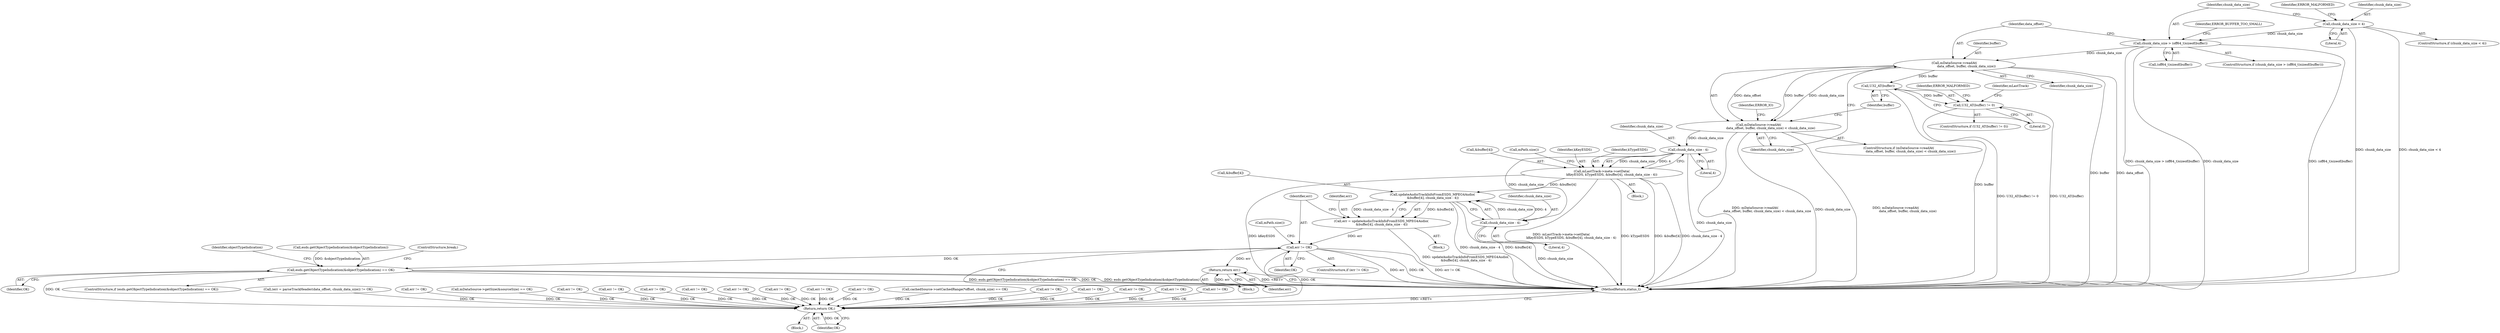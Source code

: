 digraph "0_Android_f81038006b4c59a5a148dcad887371206033c28f_2@API" {
"1002275" [label="(Call,mDataSource->readAt(\n                        data_offset, buffer, chunk_data_size))"];
"1002264" [label="(Call,chunk_data_size > (off64_t)sizeof(buffer))"];
"1002256" [label="(Call,chunk_data_size < 4)"];
"1002274" [label="(Call,mDataSource->readAt(\n                        data_offset, buffer, chunk_data_size) < chunk_data_size)"];
"1002304" [label="(Call,chunk_data_size - 4)"];
"1002297" [label="(Call,mLastTrack->meta->setData(\n                    kKeyESDS, kTypeESDS, &buffer[4], chunk_data_size - 4))"];
"1002327" [label="(Call,updateAudioTrackInfoFromESDS_MPEG4Audio(\n &buffer[4], chunk_data_size - 4))"];
"1002325" [label="(Call,err = updateAudioTrackInfoFromESDS_MPEG4Audio(\n &buffer[4], chunk_data_size - 4))"];
"1002336" [label="(Call,err != OK)"];
"1002340" [label="(Return,return err;)"];
"1002362" [label="(Call,esds.getObjectTypeIndication(&objectTypeIndication) == OK)"];
"1003287" [label="(Return,return OK;)"];
"1002332" [label="(Call,chunk_data_size - 4)"];
"1002285" [label="(Call,U32_AT(buffer))"];
"1002284" [label="(Call,U32_AT(buffer) != 0)"];
"1002283" [label="(ControlStructure,if (U32_AT(buffer) != 0))"];
"1002287" [label="(Literal,0)"];
"1001046" [label="(Call,(err = parseTrackHeader(data_offset, chunk_data_size)) != OK)"];
"1000526" [label="(Call,err != OK)"];
"1002284" [label="(Call,U32_AT(buffer) != 0)"];
"1002255" [label="(ControlStructure,if (chunk_data_size < 4))"];
"1000194" [label="(Call,mDataSource->getSize(&sourceSize) == OK)"];
"1002328" [label="(Call,&buffer[4])"];
"1002286" [label="(Identifier,buffer)"];
"1002290" [label="(Identifier,ERROR_MALFORMED)"];
"1002258" [label="(Literal,4)"];
"1003289" [label="(MethodReturn,status_t)"];
"1002297" [label="(Call,mLastTrack->meta->setData(\n                    kKeyESDS, kTypeESDS, &buffer[4], chunk_data_size - 4))"];
"1001698" [label="(Call,err != OK)"];
"1002265" [label="(Identifier,chunk_data_size)"];
"1002273" [label="(ControlStructure,if (mDataSource->readAt(\n                        data_offset, buffer, chunk_data_size) < chunk_data_size))"];
"1002325" [label="(Call,err = updateAudioTrackInfoFromESDS_MPEG4Audio(\n &buffer[4], chunk_data_size - 4))"];
"1002193" [label="(Call,err != OK)"];
"1002337" [label="(Identifier,err)"];
"1001909" [label="(Call,err != OK)"];
"1002277" [label="(Identifier,buffer)"];
"1002275" [label="(Call,mDataSource->readAt(\n                        data_offset, buffer, chunk_data_size))"];
"1002279" [label="(Identifier,chunk_data_size)"];
"1002261" [label="(Identifier,ERROR_MALFORMED)"];
"1002625" [label="(Call,err != OK)"];
"1002334" [label="(Literal,4)"];
"1002298" [label="(Identifier,kKeyESDS)"];
"1002333" [label="(Identifier,chunk_data_size)"];
"1001838" [label="(Call,err != OK)"];
"1002299" [label="(Identifier,kTypeESDS)"];
"1002341" [label="(Identifier,err)"];
"1002339" [label="(Block,)"];
"1002257" [label="(Identifier,chunk_data_size)"];
"1002338" [label="(Identifier,OK)"];
"1002266" [label="(Call,(off64_t)sizeof(buffer))"];
"1002326" [label="(Identifier,err)"];
"1002293" [label="(Identifier,mLastTrack)"];
"1002306" [label="(Literal,4)"];
"1000611" [label="(Call,err != OK)"];
"1003287" [label="(Return,return OK;)"];
"1002285" [label="(Call,U32_AT(buffer))"];
"1000107" [label="(Block,)"];
"1002300" [label="(Call,&buffer[4])"];
"1002256" [label="(Call,chunk_data_size < 4)"];
"1002380" [label="(ControlStructure,break;)"];
"1002278" [label="(Identifier,chunk_data_size)"];
"1002362" [label="(Call,esds.getObjectTypeIndication(&objectTypeIndication) == OK)"];
"1002272" [label="(Identifier,ERROR_BUFFER_TOO_SMALL)"];
"1002340" [label="(Return,return err;)"];
"1003228" [label="(Call,err != OK)"];
"1002363" [label="(Call,esds.getObjectTypeIndication(&objectTypeIndication))"];
"1002304" [label="(Call,chunk_data_size - 4)"];
"1002250" [label="(Block,)"];
"1002361" [label="(ControlStructure,if (esds.getObjectTypeIndication(&objectTypeIndication) == OK))"];
"1002366" [label="(Identifier,OK)"];
"1002162" [label="(Call,err != OK)"];
"1000421" [label="(Call,cachedSource->setCachedRange(*offset, chunk_size) == OK)"];
"1002274" [label="(Call,mDataSource->readAt(\n                        data_offset, buffer, chunk_data_size) < chunk_data_size)"];
"1002310" [label="(Call,mPath.size())"];
"1003288" [label="(Identifier,OK)"];
"1001954" [label="(Call,err != OK)"];
"1002131" [label="(Call,err != OK)"];
"1001878" [label="(Call,err != OK)"];
"1002264" [label="(Call,chunk_data_size > (off64_t)sizeof(buffer))"];
"1002332" [label="(Call,chunk_data_size - 4)"];
"1002323" [label="(Block,)"];
"1001557" [label="(Call,err != OK)"];
"1002335" [label="(ControlStructure,if (err != OK))"];
"1002282" [label="(Identifier,ERROR_IO)"];
"1002305" [label="(Identifier,chunk_data_size)"];
"1002345" [label="(Call,mPath.size())"];
"1002263" [label="(ControlStructure,if (chunk_data_size > (off64_t)sizeof(buffer)))"];
"1002590" [label="(Call,err != OK)"];
"1002371" [label="(Identifier,objectTypeIndication)"];
"1002327" [label="(Call,updateAudioTrackInfoFromESDS_MPEG4Audio(\n &buffer[4], chunk_data_size - 4))"];
"1002336" [label="(Call,err != OK)"];
"1002276" [label="(Identifier,data_offset)"];
"1002275" -> "1002274"  [label="AST: "];
"1002275" -> "1002278"  [label="CFG: "];
"1002276" -> "1002275"  [label="AST: "];
"1002277" -> "1002275"  [label="AST: "];
"1002278" -> "1002275"  [label="AST: "];
"1002279" -> "1002275"  [label="CFG: "];
"1002275" -> "1003289"  [label="DDG: buffer"];
"1002275" -> "1003289"  [label="DDG: data_offset"];
"1002275" -> "1002274"  [label="DDG: data_offset"];
"1002275" -> "1002274"  [label="DDG: buffer"];
"1002275" -> "1002274"  [label="DDG: chunk_data_size"];
"1002264" -> "1002275"  [label="DDG: chunk_data_size"];
"1002275" -> "1002285"  [label="DDG: buffer"];
"1002264" -> "1002263"  [label="AST: "];
"1002264" -> "1002266"  [label="CFG: "];
"1002265" -> "1002264"  [label="AST: "];
"1002266" -> "1002264"  [label="AST: "];
"1002272" -> "1002264"  [label="CFG: "];
"1002276" -> "1002264"  [label="CFG: "];
"1002264" -> "1003289"  [label="DDG: chunk_data_size > (off64_t)sizeof(buffer)"];
"1002264" -> "1003289"  [label="DDG: chunk_data_size"];
"1002264" -> "1003289"  [label="DDG: (off64_t)sizeof(buffer)"];
"1002256" -> "1002264"  [label="DDG: chunk_data_size"];
"1002256" -> "1002255"  [label="AST: "];
"1002256" -> "1002258"  [label="CFG: "];
"1002257" -> "1002256"  [label="AST: "];
"1002258" -> "1002256"  [label="AST: "];
"1002261" -> "1002256"  [label="CFG: "];
"1002265" -> "1002256"  [label="CFG: "];
"1002256" -> "1003289"  [label="DDG: chunk_data_size"];
"1002256" -> "1003289"  [label="DDG: chunk_data_size < 4"];
"1002274" -> "1002273"  [label="AST: "];
"1002274" -> "1002279"  [label="CFG: "];
"1002279" -> "1002274"  [label="AST: "];
"1002282" -> "1002274"  [label="CFG: "];
"1002286" -> "1002274"  [label="CFG: "];
"1002274" -> "1003289"  [label="DDG: mDataSource->readAt(\n                        data_offset, buffer, chunk_data_size)"];
"1002274" -> "1003289"  [label="DDG: mDataSource->readAt(\n                        data_offset, buffer, chunk_data_size) < chunk_data_size"];
"1002274" -> "1003289"  [label="DDG: chunk_data_size"];
"1002274" -> "1002304"  [label="DDG: chunk_data_size"];
"1002304" -> "1002297"  [label="AST: "];
"1002304" -> "1002306"  [label="CFG: "];
"1002305" -> "1002304"  [label="AST: "];
"1002306" -> "1002304"  [label="AST: "];
"1002297" -> "1002304"  [label="CFG: "];
"1002304" -> "1003289"  [label="DDG: chunk_data_size"];
"1002304" -> "1002297"  [label="DDG: chunk_data_size"];
"1002304" -> "1002297"  [label="DDG: 4"];
"1002304" -> "1002332"  [label="DDG: chunk_data_size"];
"1002297" -> "1002250"  [label="AST: "];
"1002298" -> "1002297"  [label="AST: "];
"1002299" -> "1002297"  [label="AST: "];
"1002300" -> "1002297"  [label="AST: "];
"1002310" -> "1002297"  [label="CFG: "];
"1002297" -> "1003289"  [label="DDG: kKeyESDS"];
"1002297" -> "1003289"  [label="DDG: mLastTrack->meta->setData(\n                    kKeyESDS, kTypeESDS, &buffer[4], chunk_data_size - 4)"];
"1002297" -> "1003289"  [label="DDG: kTypeESDS"];
"1002297" -> "1003289"  [label="DDG: &buffer[4]"];
"1002297" -> "1003289"  [label="DDG: chunk_data_size - 4"];
"1002297" -> "1002327"  [label="DDG: &buffer[4]"];
"1002327" -> "1002325"  [label="AST: "];
"1002327" -> "1002332"  [label="CFG: "];
"1002328" -> "1002327"  [label="AST: "];
"1002332" -> "1002327"  [label="AST: "];
"1002325" -> "1002327"  [label="CFG: "];
"1002327" -> "1003289"  [label="DDG: chunk_data_size - 4"];
"1002327" -> "1003289"  [label="DDG: &buffer[4]"];
"1002327" -> "1002325"  [label="DDG: &buffer[4]"];
"1002327" -> "1002325"  [label="DDG: chunk_data_size - 4"];
"1002332" -> "1002327"  [label="DDG: chunk_data_size"];
"1002332" -> "1002327"  [label="DDG: 4"];
"1002325" -> "1002323"  [label="AST: "];
"1002326" -> "1002325"  [label="AST: "];
"1002337" -> "1002325"  [label="CFG: "];
"1002325" -> "1003289"  [label="DDG: updateAudioTrackInfoFromESDS_MPEG4Audio(\n &buffer[4], chunk_data_size - 4)"];
"1002325" -> "1002336"  [label="DDG: err"];
"1002336" -> "1002335"  [label="AST: "];
"1002336" -> "1002338"  [label="CFG: "];
"1002337" -> "1002336"  [label="AST: "];
"1002338" -> "1002336"  [label="AST: "];
"1002341" -> "1002336"  [label="CFG: "];
"1002345" -> "1002336"  [label="CFG: "];
"1002336" -> "1003289"  [label="DDG: err != OK"];
"1002336" -> "1003289"  [label="DDG: err"];
"1002336" -> "1003289"  [label="DDG: OK"];
"1002336" -> "1002340"  [label="DDG: err"];
"1002336" -> "1002362"  [label="DDG: OK"];
"1002336" -> "1003287"  [label="DDG: OK"];
"1002340" -> "1002339"  [label="AST: "];
"1002340" -> "1002341"  [label="CFG: "];
"1002341" -> "1002340"  [label="AST: "];
"1003289" -> "1002340"  [label="CFG: "];
"1002340" -> "1003289"  [label="DDG: <RET>"];
"1002341" -> "1002340"  [label="DDG: err"];
"1002362" -> "1002361"  [label="AST: "];
"1002362" -> "1002366"  [label="CFG: "];
"1002363" -> "1002362"  [label="AST: "];
"1002366" -> "1002362"  [label="AST: "];
"1002371" -> "1002362"  [label="CFG: "];
"1002380" -> "1002362"  [label="CFG: "];
"1002362" -> "1003289"  [label="DDG: esds.getObjectTypeIndication(&objectTypeIndication) == OK"];
"1002362" -> "1003289"  [label="DDG: OK"];
"1002362" -> "1003289"  [label="DDG: esds.getObjectTypeIndication(&objectTypeIndication)"];
"1002363" -> "1002362"  [label="DDG: &objectTypeIndication"];
"1002362" -> "1003287"  [label="DDG: OK"];
"1003287" -> "1000107"  [label="AST: "];
"1003287" -> "1003288"  [label="CFG: "];
"1003288" -> "1003287"  [label="AST: "];
"1003289" -> "1003287"  [label="CFG: "];
"1003287" -> "1003289"  [label="DDG: <RET>"];
"1003288" -> "1003287"  [label="DDG: OK"];
"1002131" -> "1003287"  [label="DDG: OK"];
"1001698" -> "1003287"  [label="DDG: OK"];
"1001909" -> "1003287"  [label="DDG: OK"];
"1000611" -> "1003287"  [label="DDG: OK"];
"1000421" -> "1003287"  [label="DDG: OK"];
"1001557" -> "1003287"  [label="DDG: OK"];
"1002590" -> "1003287"  [label="DDG: OK"];
"1001838" -> "1003287"  [label="DDG: OK"];
"1001878" -> "1003287"  [label="DDG: OK"];
"1000526" -> "1003287"  [label="DDG: OK"];
"1002625" -> "1003287"  [label="DDG: OK"];
"1001954" -> "1003287"  [label="DDG: OK"];
"1002162" -> "1003287"  [label="DDG: OK"];
"1002193" -> "1003287"  [label="DDG: OK"];
"1001046" -> "1003287"  [label="DDG: OK"];
"1000194" -> "1003287"  [label="DDG: OK"];
"1003228" -> "1003287"  [label="DDG: OK"];
"1002332" -> "1002334"  [label="CFG: "];
"1002333" -> "1002332"  [label="AST: "];
"1002334" -> "1002332"  [label="AST: "];
"1002332" -> "1003289"  [label="DDG: chunk_data_size"];
"1002285" -> "1002284"  [label="AST: "];
"1002285" -> "1002286"  [label="CFG: "];
"1002286" -> "1002285"  [label="AST: "];
"1002287" -> "1002285"  [label="CFG: "];
"1002285" -> "1003289"  [label="DDG: buffer"];
"1002285" -> "1002284"  [label="DDG: buffer"];
"1002284" -> "1002283"  [label="AST: "];
"1002284" -> "1002287"  [label="CFG: "];
"1002287" -> "1002284"  [label="AST: "];
"1002290" -> "1002284"  [label="CFG: "];
"1002293" -> "1002284"  [label="CFG: "];
"1002284" -> "1003289"  [label="DDG: U32_AT(buffer)"];
"1002284" -> "1003289"  [label="DDG: U32_AT(buffer) != 0"];
}
